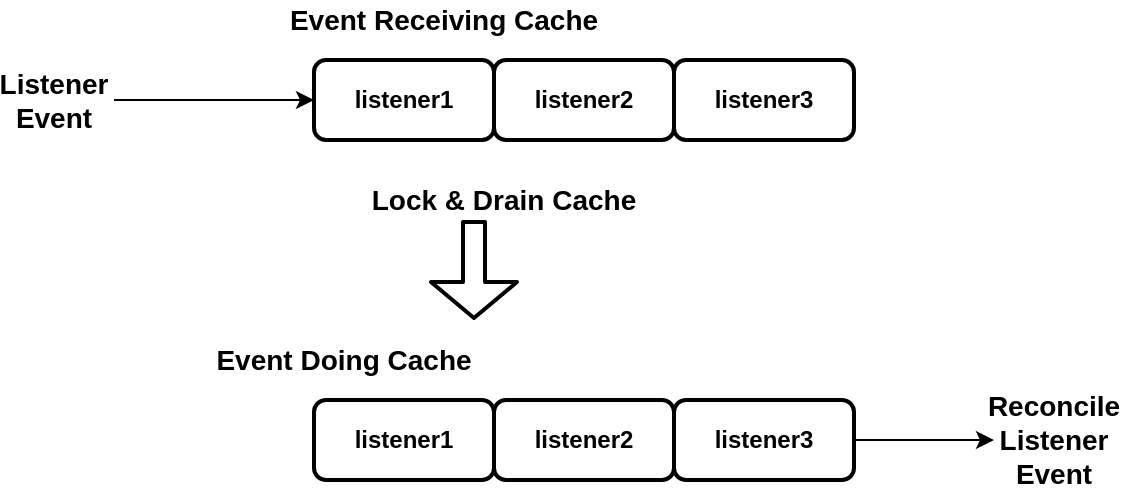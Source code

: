 <mxfile version="13.1.3">
    <diagram id="Smwln04nOdzFtBB0ICNr" name="Page-1">
        <mxGraphModel dx="1500" dy="476" grid="1" gridSize="10" guides="1" tooltips="1" connect="1" arrows="1" fold="1" page="1" pageScale="1" pageWidth="827" pageHeight="1169" math="0" shadow="0">
            <root>
                <mxCell id="0"/>
                <mxCell id="1" parent="0"/>
                <mxCell id="wuwbTMI61X3P9vxArzpo-1" value="listener1" style="rounded=1;whiteSpace=wrap;html=1;fontStyle=1;strokeWidth=2;" parent="1" vertex="1">
                    <mxGeometry x="80" y="240" width="90" height="40" as="geometry"/>
                </mxCell>
                <mxCell id="wuwbTMI61X3P9vxArzpo-2" value="listener2" style="rounded=1;whiteSpace=wrap;html=1;fontStyle=1;strokeWidth=2;" parent="1" vertex="1">
                    <mxGeometry x="170" y="240" width="90" height="40" as="geometry"/>
                </mxCell>
                <mxCell id="wuwbTMI61X3P9vxArzpo-3" value="listener3" style="rounded=1;whiteSpace=wrap;html=1;fontStyle=1;strokeWidth=2;" parent="1" vertex="1">
                    <mxGeometry x="260" y="240" width="90" height="40" as="geometry"/>
                </mxCell>
                <mxCell id="wuwbTMI61X3P9vxArzpo-5" value="&lt;span style=&quot;font-weight: 700&quot;&gt;listener1&lt;/span&gt;" style="rounded=1;whiteSpace=wrap;html=1;strokeWidth=2;" parent="1" vertex="1">
                    <mxGeometry x="80" y="410" width="90" height="40" as="geometry"/>
                </mxCell>
                <mxCell id="wuwbTMI61X3P9vxArzpo-6" value="&lt;span style=&quot;font-weight: 700&quot;&gt;listener2&lt;/span&gt;" style="rounded=1;whiteSpace=wrap;html=1;strokeWidth=2;" parent="1" vertex="1">
                    <mxGeometry x="170" y="410" width="90" height="40" as="geometry"/>
                </mxCell>
                <mxCell id="wuwbTMI61X3P9vxArzpo-7" value="&lt;span style=&quot;font-weight: 700&quot;&gt;listener3&lt;/span&gt;" style="rounded=1;whiteSpace=wrap;html=1;strokeWidth=2;" parent="1" vertex="1">
                    <mxGeometry x="260" y="410" width="90" height="40" as="geometry"/>
                </mxCell>
                <mxCell id="wuwbTMI61X3P9vxArzpo-9" value="Event Receiving Cache" style="text;html=1;strokeColor=none;fillColor=none;align=center;verticalAlign=middle;whiteSpace=wrap;rounded=0;fontSize=14;fontStyle=1" parent="1" vertex="1">
                    <mxGeometry x="60" y="210" width="170" height="20" as="geometry"/>
                </mxCell>
                <mxCell id="wuwbTMI61X3P9vxArzpo-10" value="Event Doing Cache" style="text;html=1;strokeColor=none;fillColor=none;align=center;verticalAlign=middle;whiteSpace=wrap;rounded=0;fontSize=14;fontStyle=1" parent="1" vertex="1">
                    <mxGeometry x="30" y="380" width="130" height="20" as="geometry"/>
                </mxCell>
                <mxCell id="wuwbTMI61X3P9vxArzpo-11" value="" style="endArrow=classic;html=1;fontSize=14;" parent="1" edge="1">
                    <mxGeometry width="50" height="50" relative="1" as="geometry">
                        <mxPoint x="-20" y="260" as="sourcePoint"/>
                        <mxPoint x="80" y="260" as="targetPoint"/>
                    </mxGeometry>
                </mxCell>
                <mxCell id="wuwbTMI61X3P9vxArzpo-12" value="Listener Event" style="text;html=1;strokeColor=none;fillColor=none;align=center;verticalAlign=middle;whiteSpace=wrap;rounded=0;fontSize=14;fontStyle=1" parent="1" vertex="1">
                    <mxGeometry x="-70" y="250" width="40" height="20" as="geometry"/>
                </mxCell>
                <mxCell id="wuwbTMI61X3P9vxArzpo-17" value="" style="endArrow=classic;html=1;fontSize=14;exitX=1;exitY=0.5;exitDx=0;exitDy=0;" parent="1" source="wuwbTMI61X3P9vxArzpo-7" edge="1">
                    <mxGeometry width="50" height="50" relative="1" as="geometry">
                        <mxPoint x="490" y="460" as="sourcePoint"/>
                        <mxPoint x="420" y="430" as="targetPoint"/>
                    </mxGeometry>
                </mxCell>
                <mxCell id="wuwbTMI61X3P9vxArzpo-18" value="Reconcile&lt;br&gt;Listener Event" style="text;html=1;strokeColor=none;fillColor=none;align=center;verticalAlign=middle;whiteSpace=wrap;rounded=0;fontSize=14;fontStyle=1" parent="1" vertex="1">
                    <mxGeometry x="430" y="420" width="40" height="20" as="geometry"/>
                </mxCell>
                <mxCell id="wuwbTMI61X3P9vxArzpo-19" value="" style="shape=flexArrow;endArrow=classic;html=1;fontSize=14;endWidth=30;endSize=5.33;strokeWidth=2;" parent="1" edge="1">
                    <mxGeometry width="50" height="50" relative="1" as="geometry">
                        <mxPoint x="160" y="320" as="sourcePoint"/>
                        <mxPoint x="160" y="370" as="targetPoint"/>
                    </mxGeometry>
                </mxCell>
                <mxCell id="wuwbTMI61X3P9vxArzpo-20" value="Lock &amp;amp; Drain Cache" style="text;html=1;strokeColor=none;fillColor=none;align=center;verticalAlign=middle;whiteSpace=wrap;rounded=0;fontSize=14;fontStyle=1" parent="1" vertex="1">
                    <mxGeometry x="100" y="300" width="150" height="20" as="geometry"/>
                </mxCell>
            </root>
        </mxGraphModel>
    </diagram>
</mxfile>